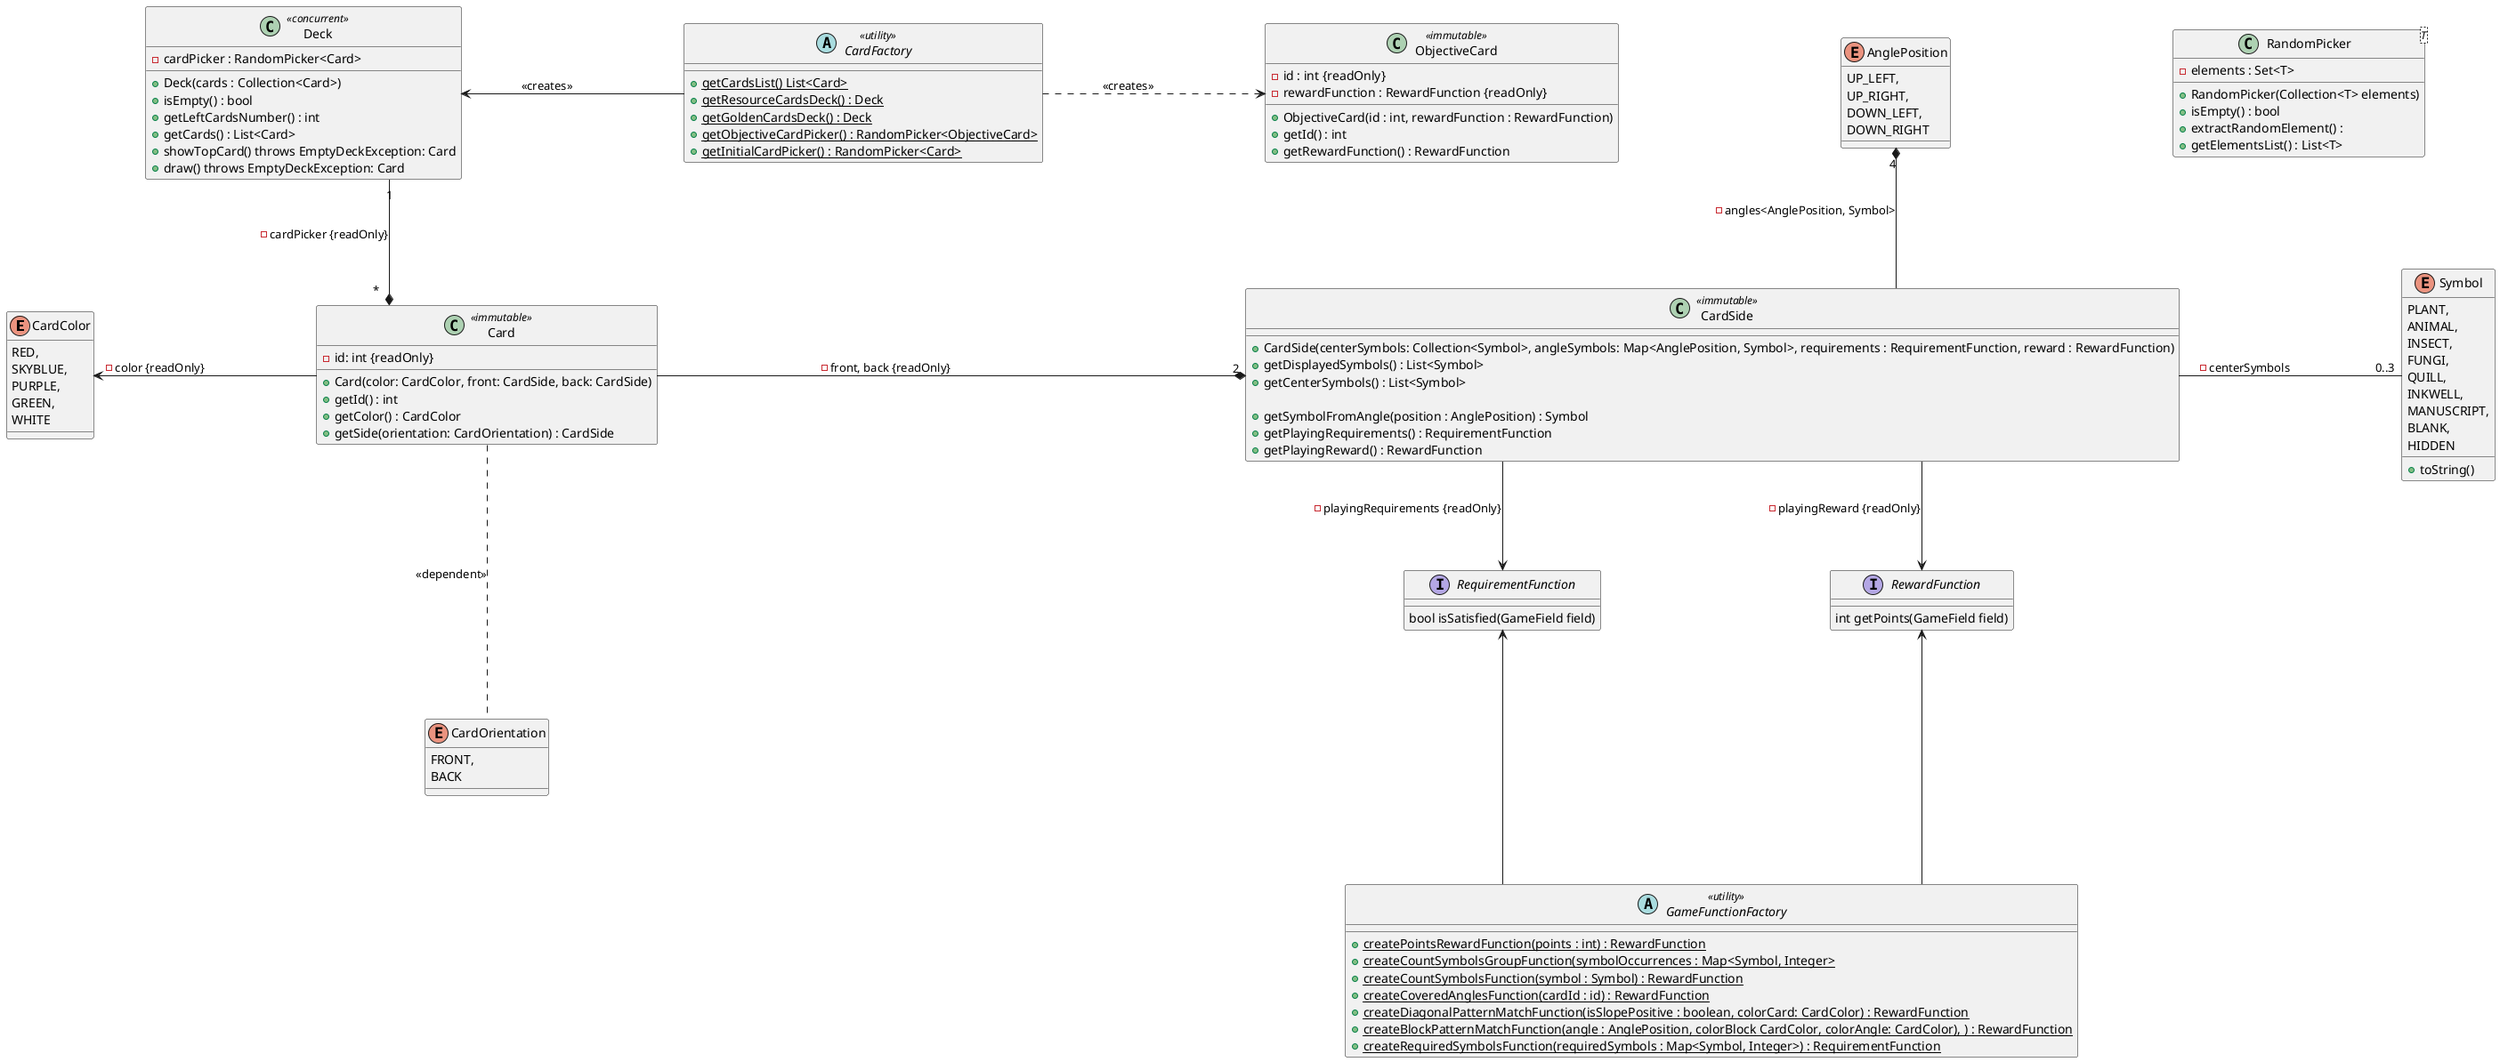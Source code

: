 @startuml
skinparam linetype ortho
skinparam nodesep 250
skinparam ranksep 100
!startsub CARDS

enum CardColor {
    RED,
    SKYBLUE,
    PURPLE,
    GREEN,
    WHITE
}

enum Symbol{
    PLANT,
    ANIMAL,
    INSECT,
    FUNGI,
    QUILL,
    INKWELL,
    MANUSCRIPT,
    BLANK,
    HIDDEN
    + toString()
}

enum AnglePosition {
    UP_LEFT,
    UP_RIGHT,
    DOWN_LEFT,
    DOWN_RIGHT
}

enum CardOrientation{
    FRONT,
    BACK
}

class Card <<immutable>> {
    - id: int {readOnly}
    + Card(color: CardColor, front: CardSide, back: CardSide)
    + getId() : int
    + getColor() : CardColor
    + getSide(orientation: CardOrientation) : CardSide
}

class CardSide <<immutable>> {
    + CardSide(centerSymbols: Collection<Symbol>, angleSymbols: Map<AnglePosition, Symbol>, requirements : RequirementFunction, reward : RewardFunction)
    + getDisplayedSymbols() : List<Symbol>
    + getCenterSymbols() : List<Symbol>

    + getSymbolFromAngle(position : AnglePosition) : Symbol
    + getPlayingRequirements() : RequirementFunction
    + getPlayingReward() : RewardFunction
}

class ObjectiveCard <<immutable>> {
    - id : int {readOnly}
    - rewardFunction : RewardFunction {readOnly}
    + ObjectiveCard(id : int, rewardFunction : RewardFunction)
    + getId() : int
    + getRewardFunction() : RewardFunction
}

class RandomPicker<T> {
    - elements : Set<T>
    + RandomPicker(Collection<T> elements)
    + isEmpty() : bool
    + extractRandomElement() :
    + getElementsList() : List<T>
}

class Deck <<concurrent>> {
    - cardPicker : RandomPicker<Card>
    + Deck(cards : Collection<Card>)
    + isEmpty() : bool
    + getLeftCardsNumber() : int
    + getCards() : List<Card>
    + showTopCard() throws EmptyDeckException: Card
    + draw() throws EmptyDeckException: Card
}

Deck "1 " --* "*" Card : - cardPicker {readOnly}
'(Deck, Card) .. RandomPicker

Card  -r-* "2" CardSide : - front, back {readOnly}
Card  -l-> CardColor : - color {readOnly}
Card  -d.. CardOrientation : <<dependent>>

CardSide --> RequirementFunction : - playingRequirements {readOnly}
CardSide --> RewardFunction : - playingReward {readOnly}
CardSide -r- "0..3" Symbol : -centerSymbols
CardSide -u-* "4" AnglePosition : - angles<AnglePosition, Symbol>
!endsub
!startsub FUNCTIONS

abstract class GameFunctionFactory <<utility>> {
    + createPointsRewardFunction(points : int) : RewardFunction {static}
    + createCountSymbolsGroupFunction(symbolOccurrences : Map<Symbol, Integer> {static}
    + createCountSymbolsFunction(symbol : Symbol) : RewardFunction {static}
    + createCoveredAnglesFunction(cardId : id) : RewardFunction {static}
    + createDiagonalPatternMatchFunction(isSlopePositive : boolean, colorCard: CardColor) : RewardFunction {static}
    + createBlockPatternMatchFunction(angle : AnglePosition, colorBlock CardColor, colorAngle: CardColor), ) : RewardFunction {static}
    + createRequiredSymbolsFunction(requiredSymbols : Map<Symbol, Integer>) : RequirementFunction {static}
}

interface RewardFunction {
    int getPoints(GameField field)
}

interface RequirementFunction {
    bool isSatisfied(GameField field)
}

GameFunctionFactory -u--> RewardFunction
GameFunctionFactory -u--> RequirementFunction
abstract class CardFactory <<utility>>{
    + getCardsList() List<Card> {static}
    + getResourceCardsDeck() : Deck {static}
    + getGoldenCardsDeck() : Deck {static}
    + getObjectiveCardPicker() : RandomPicker<ObjectiveCard> {static}
    + getInitialCardPicker() : RandomPicker<Card> {static}
}

!endsub
CardFactory -l-> Deck : <<creates>>
CardFactory -r..> ObjectiveCard : <<creates>>

@enduml